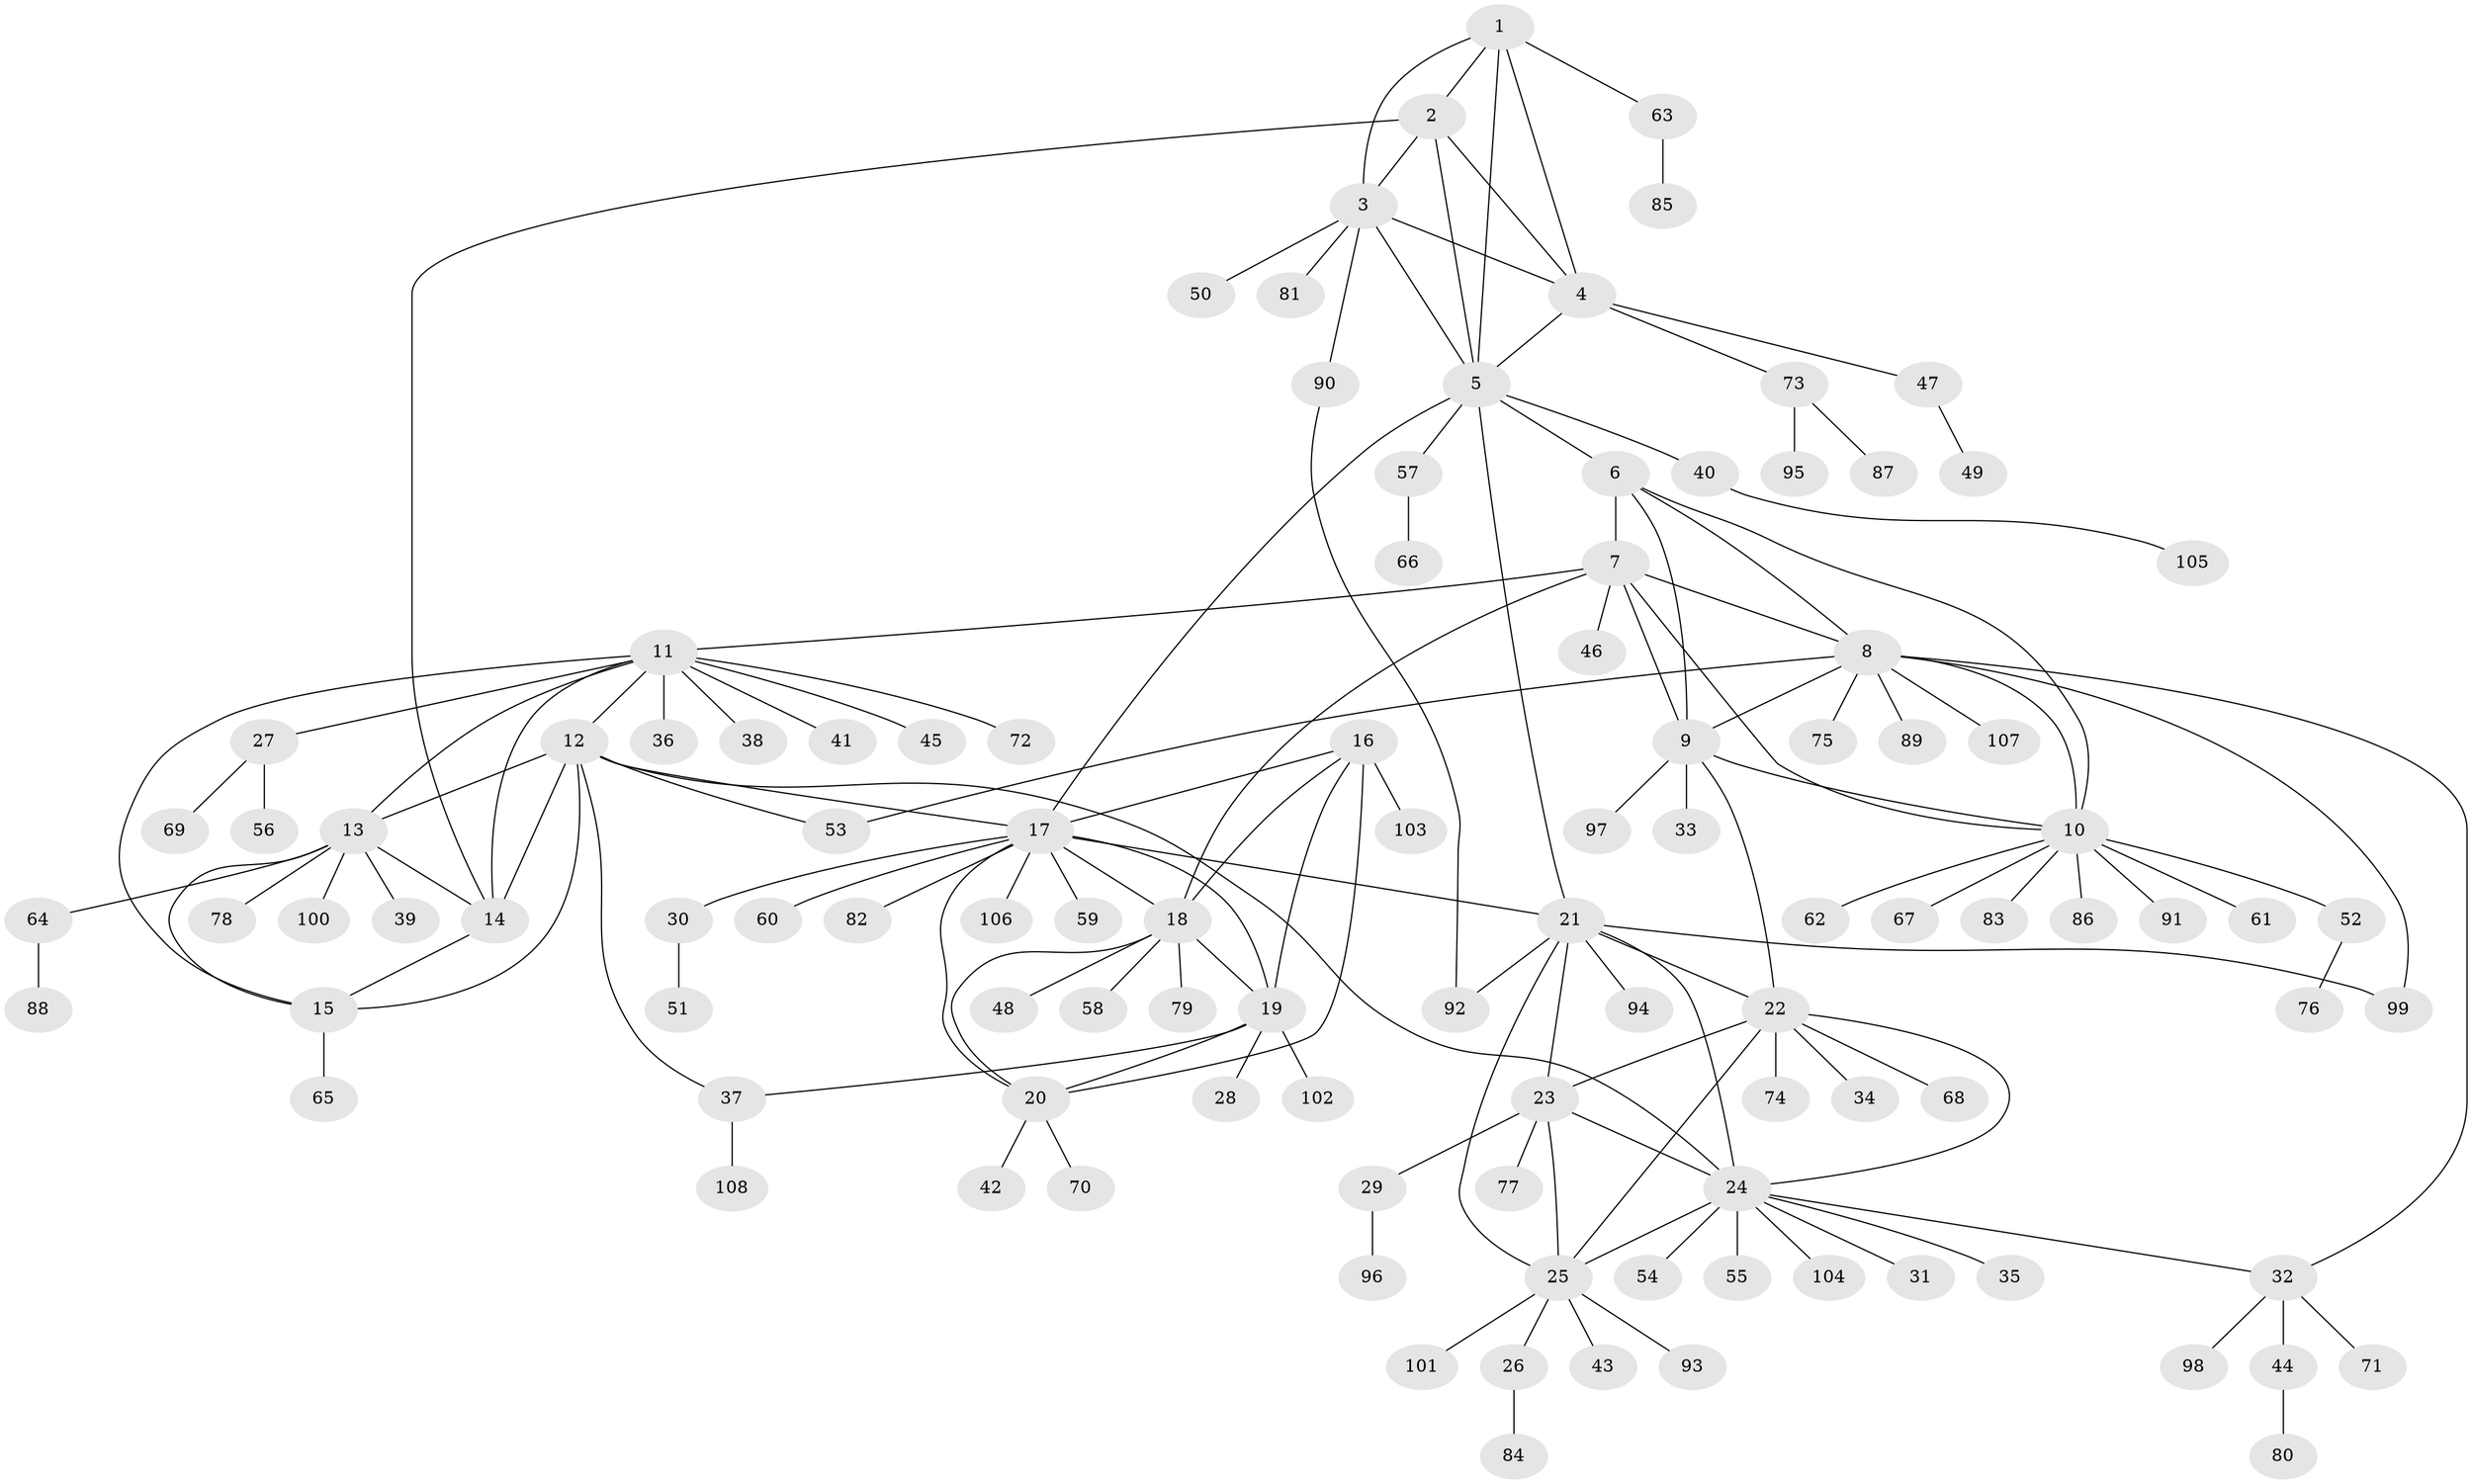 // Generated by graph-tools (version 1.1) at 2025/26/03/09/25 03:26:35]
// undirected, 108 vertices, 148 edges
graph export_dot {
graph [start="1"]
  node [color=gray90,style=filled];
  1;
  2;
  3;
  4;
  5;
  6;
  7;
  8;
  9;
  10;
  11;
  12;
  13;
  14;
  15;
  16;
  17;
  18;
  19;
  20;
  21;
  22;
  23;
  24;
  25;
  26;
  27;
  28;
  29;
  30;
  31;
  32;
  33;
  34;
  35;
  36;
  37;
  38;
  39;
  40;
  41;
  42;
  43;
  44;
  45;
  46;
  47;
  48;
  49;
  50;
  51;
  52;
  53;
  54;
  55;
  56;
  57;
  58;
  59;
  60;
  61;
  62;
  63;
  64;
  65;
  66;
  67;
  68;
  69;
  70;
  71;
  72;
  73;
  74;
  75;
  76;
  77;
  78;
  79;
  80;
  81;
  82;
  83;
  84;
  85;
  86;
  87;
  88;
  89;
  90;
  91;
  92;
  93;
  94;
  95;
  96;
  97;
  98;
  99;
  100;
  101;
  102;
  103;
  104;
  105;
  106;
  107;
  108;
  1 -- 2;
  1 -- 3;
  1 -- 4;
  1 -- 5;
  1 -- 63;
  2 -- 3;
  2 -- 4;
  2 -- 5;
  2 -- 14;
  3 -- 4;
  3 -- 5;
  3 -- 50;
  3 -- 81;
  3 -- 90;
  4 -- 5;
  4 -- 47;
  4 -- 73;
  5 -- 6;
  5 -- 17;
  5 -- 21;
  5 -- 40;
  5 -- 57;
  6 -- 7;
  6 -- 8;
  6 -- 9;
  6 -- 10;
  7 -- 8;
  7 -- 9;
  7 -- 10;
  7 -- 11;
  7 -- 18;
  7 -- 46;
  8 -- 9;
  8 -- 10;
  8 -- 32;
  8 -- 53;
  8 -- 75;
  8 -- 89;
  8 -- 99;
  8 -- 107;
  9 -- 10;
  9 -- 22;
  9 -- 33;
  9 -- 97;
  10 -- 52;
  10 -- 61;
  10 -- 62;
  10 -- 67;
  10 -- 83;
  10 -- 86;
  10 -- 91;
  11 -- 12;
  11 -- 13;
  11 -- 14;
  11 -- 15;
  11 -- 27;
  11 -- 36;
  11 -- 38;
  11 -- 41;
  11 -- 45;
  11 -- 72;
  12 -- 13;
  12 -- 14;
  12 -- 15;
  12 -- 17;
  12 -- 24;
  12 -- 37;
  12 -- 53;
  13 -- 14;
  13 -- 15;
  13 -- 39;
  13 -- 64;
  13 -- 78;
  13 -- 100;
  14 -- 15;
  15 -- 65;
  16 -- 17;
  16 -- 18;
  16 -- 19;
  16 -- 20;
  16 -- 103;
  17 -- 18;
  17 -- 19;
  17 -- 20;
  17 -- 21;
  17 -- 30;
  17 -- 59;
  17 -- 60;
  17 -- 82;
  17 -- 106;
  18 -- 19;
  18 -- 20;
  18 -- 48;
  18 -- 58;
  18 -- 79;
  19 -- 20;
  19 -- 28;
  19 -- 37;
  19 -- 102;
  20 -- 42;
  20 -- 70;
  21 -- 22;
  21 -- 23;
  21 -- 24;
  21 -- 25;
  21 -- 92;
  21 -- 94;
  21 -- 99;
  22 -- 23;
  22 -- 24;
  22 -- 25;
  22 -- 34;
  22 -- 68;
  22 -- 74;
  23 -- 24;
  23 -- 25;
  23 -- 29;
  23 -- 77;
  24 -- 25;
  24 -- 31;
  24 -- 32;
  24 -- 35;
  24 -- 54;
  24 -- 55;
  24 -- 104;
  25 -- 26;
  25 -- 43;
  25 -- 93;
  25 -- 101;
  26 -- 84;
  27 -- 56;
  27 -- 69;
  29 -- 96;
  30 -- 51;
  32 -- 44;
  32 -- 71;
  32 -- 98;
  37 -- 108;
  40 -- 105;
  44 -- 80;
  47 -- 49;
  52 -- 76;
  57 -- 66;
  63 -- 85;
  64 -- 88;
  73 -- 87;
  73 -- 95;
  90 -- 92;
}
